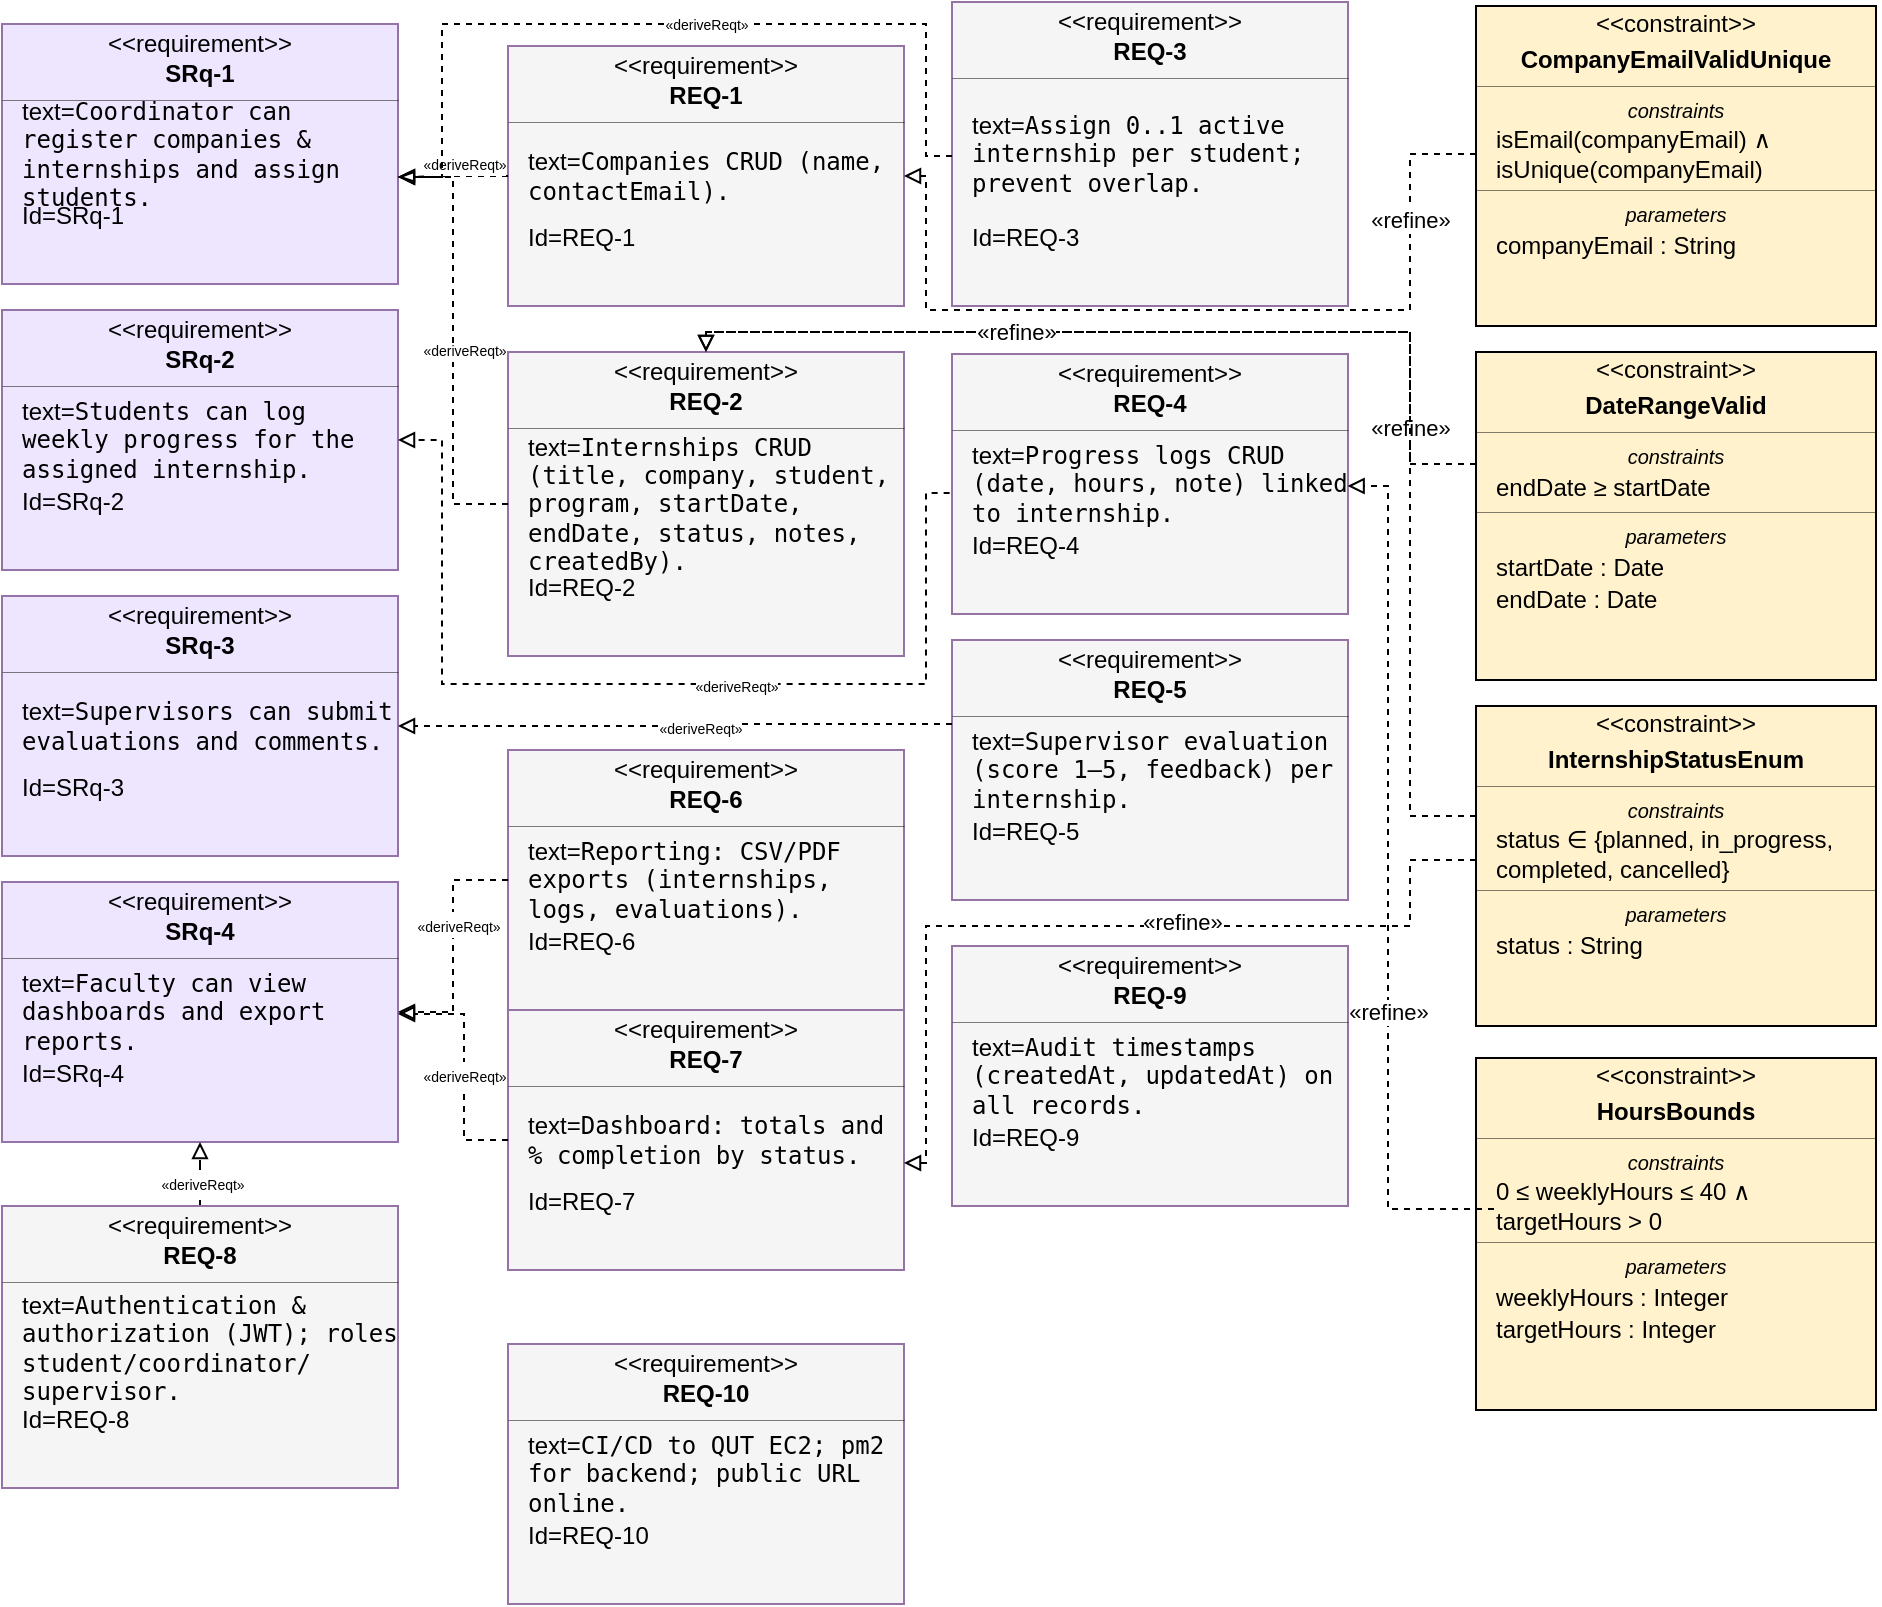 <mxfile version="28.1.0">
  <diagram name="Page-1" id="e2N5ShaCsa6P40W__aIy">
    <mxGraphModel dx="1188" dy="619" grid="1" gridSize="11" guides="1" tooltips="1" connect="1" arrows="1" fold="1" page="1" pageScale="1" pageWidth="1169" pageHeight="827" math="0" shadow="0">
      <root>
        <mxCell id="0" />
        <mxCell id="1" parent="0" />
        <mxCell id="hRCG1tloKr0agwtzq0OY-3" value="" style="fontStyle=1;align=center;verticalAlign=middle;childLayout=stackLayout;horizontal=1;horizontalStack=0;resizeParent=1;resizeParentMax=0;resizeLast=0;marginBottom=0;fillColor=#EEE6FF;strokeColor=#9673a6;" parent="1" vertex="1">
          <mxGeometry x="11" y="11" width="198" height="130" as="geometry" />
        </mxCell>
        <mxCell id="hRCG1tloKr0agwtzq0OY-4" value="&amp;lt;&amp;lt;requirement&amp;gt;&amp;gt;" style="html=1;align=center;spacing=0;verticalAlign=middle;strokeColor=none;fillColor=none;whiteSpace=wrap;spacingTop=3;" parent="hRCG1tloKr0agwtzq0OY-3" vertex="1">
          <mxGeometry width="198" height="16" as="geometry" />
        </mxCell>
        <mxCell id="hRCG1tloKr0agwtzq0OY-5" value="SRq-1" style="html=1;align=center;spacing=0;verticalAlign=middle;strokeColor=none;fillColor=none;whiteSpace=wrap;fontStyle=1" parent="hRCG1tloKr0agwtzq0OY-3" vertex="1">
          <mxGeometry y="16" width="198" height="18" as="geometry" />
        </mxCell>
        <mxCell id="hRCG1tloKr0agwtzq0OY-6" value="" style="line;strokeWidth=0.25;fillColor=none;align=left;verticalAlign=middle;spacingTop=-1;spacingLeft=3;spacingRight=3;rotatable=0;labelPosition=right;points=[];portConstraint=eastwest;" parent="hRCG1tloKr0agwtzq0OY-3" vertex="1">
          <mxGeometry y="34" width="198" height="8" as="geometry" />
        </mxCell>
        <mxCell id="hRCG1tloKr0agwtzq0OY-7" value="text=&lt;code style=&quot;background-color: transparent; color: light-dark(rgb(0, 0, 0), rgb(255, 255, 255));&quot; data-end=&quot;1254&quot; data-start=&quot;1183&quot;&gt;Coordinator can register companies &amp;amp; internships and assign students.&lt;/code&gt;" style="html=1;align=left;spacing=0;verticalAlign=middle;strokeColor=none;fillColor=none;whiteSpace=wrap;spacingLeft=10;" parent="hRCG1tloKr0agwtzq0OY-3" vertex="1">
          <mxGeometry y="42" width="198" height="46" as="geometry" />
        </mxCell>
        <mxCell id="hRCG1tloKr0agwtzq0OY-8" value="Id=SRq-1" style="html=1;align=left;spacing=0;verticalAlign=middle;strokeColor=none;fillColor=none;whiteSpace=wrap;spacingLeft=10;" parent="hRCG1tloKr0agwtzq0OY-3" vertex="1">
          <mxGeometry y="88" width="198" height="16" as="geometry" />
        </mxCell>
        <mxCell id="hRCG1tloKr0agwtzq0OY-9" value="" style="html=1;align=center;spacing=0;verticalAlign=middle;strokeColor=none;fillColor=none;whiteSpace=wrap;" parent="hRCG1tloKr0agwtzq0OY-3" vertex="1">
          <mxGeometry y="104" width="198" height="26" as="geometry" />
        </mxCell>
        <mxCell id="hRCG1tloKr0agwtzq0OY-20" value="" style="fontStyle=1;align=center;verticalAlign=middle;childLayout=stackLayout;horizontal=1;horizontalStack=0;resizeParent=1;resizeParentMax=0;resizeLast=0;marginBottom=0;fillColor=#EEE6FF;strokeColor=#9673a6;" parent="1" vertex="1">
          <mxGeometry x="11" y="154" width="198" height="130" as="geometry" />
        </mxCell>
        <mxCell id="hRCG1tloKr0agwtzq0OY-21" value="&amp;lt;&amp;lt;requirement&amp;gt;&amp;gt;" style="html=1;align=center;spacing=0;verticalAlign=middle;strokeColor=none;fillColor=none;whiteSpace=wrap;spacingTop=3;" parent="hRCG1tloKr0agwtzq0OY-20" vertex="1">
          <mxGeometry width="198" height="16" as="geometry" />
        </mxCell>
        <mxCell id="hRCG1tloKr0agwtzq0OY-22" value="SRq-2" style="html=1;align=center;spacing=0;verticalAlign=middle;strokeColor=none;fillColor=none;whiteSpace=wrap;fontStyle=1" parent="hRCG1tloKr0agwtzq0OY-20" vertex="1">
          <mxGeometry y="16" width="198" height="18" as="geometry" />
        </mxCell>
        <mxCell id="hRCG1tloKr0agwtzq0OY-23" value="" style="line;strokeWidth=0.25;fillColor=none;align=left;verticalAlign=middle;spacingTop=-1;spacingLeft=3;spacingRight=3;rotatable=0;labelPosition=right;points=[];portConstraint=eastwest;" parent="hRCG1tloKr0agwtzq0OY-20" vertex="1">
          <mxGeometry y="34" width="198" height="8" as="geometry" />
        </mxCell>
        <mxCell id="hRCG1tloKr0agwtzq0OY-24" value="text=&lt;code style=&quot;background-color: transparent; color: light-dark(rgb(0, 0, 0), rgb(255, 255, 255));&quot; data-end=&quot;1254&quot; data-start=&quot;1183&quot;&gt;Students can log weekly progress for the assigned internship.&lt;/code&gt;" style="html=1;align=left;spacing=0;verticalAlign=middle;strokeColor=none;fillColor=none;whiteSpace=wrap;spacingLeft=10;" parent="hRCG1tloKr0agwtzq0OY-20" vertex="1">
          <mxGeometry y="42" width="198" height="46" as="geometry" />
        </mxCell>
        <mxCell id="hRCG1tloKr0agwtzq0OY-25" value="Id=SRq-2" style="html=1;align=left;spacing=0;verticalAlign=middle;strokeColor=none;fillColor=none;whiteSpace=wrap;spacingLeft=10;" parent="hRCG1tloKr0agwtzq0OY-20" vertex="1">
          <mxGeometry y="88" width="198" height="16" as="geometry" />
        </mxCell>
        <mxCell id="hRCG1tloKr0agwtzq0OY-26" value="" style="html=1;align=center;spacing=0;verticalAlign=middle;strokeColor=none;fillColor=none;whiteSpace=wrap;" parent="hRCG1tloKr0agwtzq0OY-20" vertex="1">
          <mxGeometry y="104" width="198" height="26" as="geometry" />
        </mxCell>
        <mxCell id="hRCG1tloKr0agwtzq0OY-28" value="" style="fontStyle=1;align=center;verticalAlign=middle;childLayout=stackLayout;horizontal=1;horizontalStack=0;resizeParent=1;resizeParentMax=0;resizeLast=0;marginBottom=0;fillColor=#EEE6FF;strokeColor=#9673a6;" parent="1" vertex="1">
          <mxGeometry x="11" y="297" width="198" height="130" as="geometry" />
        </mxCell>
        <mxCell id="hRCG1tloKr0agwtzq0OY-29" value="&amp;lt;&amp;lt;requirement&amp;gt;&amp;gt;" style="html=1;align=center;spacing=0;verticalAlign=middle;strokeColor=none;fillColor=none;whiteSpace=wrap;spacingTop=3;" parent="hRCG1tloKr0agwtzq0OY-28" vertex="1">
          <mxGeometry width="198" height="16" as="geometry" />
        </mxCell>
        <mxCell id="hRCG1tloKr0agwtzq0OY-30" value="SRq-3" style="html=1;align=center;spacing=0;verticalAlign=middle;strokeColor=none;fillColor=none;whiteSpace=wrap;fontStyle=1" parent="hRCG1tloKr0agwtzq0OY-28" vertex="1">
          <mxGeometry y="16" width="198" height="18" as="geometry" />
        </mxCell>
        <mxCell id="hRCG1tloKr0agwtzq0OY-31" value="" style="line;strokeWidth=0.25;fillColor=none;align=left;verticalAlign=middle;spacingTop=-1;spacingLeft=3;spacingRight=3;rotatable=0;labelPosition=right;points=[];portConstraint=eastwest;" parent="hRCG1tloKr0agwtzq0OY-28" vertex="1">
          <mxGeometry y="34" width="198" height="8" as="geometry" />
        </mxCell>
        <mxCell id="hRCG1tloKr0agwtzq0OY-32" value="text=&lt;code style=&quot;background-color: transparent; color: light-dark(rgb(0, 0, 0), rgb(255, 255, 255));&quot; data-end=&quot;1254&quot; data-start=&quot;1183&quot;&gt;Supervisors can submit evaluations and comments.&lt;/code&gt;" style="html=1;align=left;spacing=0;verticalAlign=middle;strokeColor=none;fillColor=none;whiteSpace=wrap;spacingLeft=10;" parent="hRCG1tloKr0agwtzq0OY-28" vertex="1">
          <mxGeometry y="42" width="198" height="46" as="geometry" />
        </mxCell>
        <mxCell id="hRCG1tloKr0agwtzq0OY-33" value="Id=SRq-3" style="html=1;align=left;spacing=0;verticalAlign=middle;strokeColor=none;fillColor=none;whiteSpace=wrap;spacingLeft=10;" parent="hRCG1tloKr0agwtzq0OY-28" vertex="1">
          <mxGeometry y="88" width="198" height="16" as="geometry" />
        </mxCell>
        <mxCell id="hRCG1tloKr0agwtzq0OY-34" value="" style="html=1;align=center;spacing=0;verticalAlign=middle;strokeColor=none;fillColor=none;whiteSpace=wrap;" parent="hRCG1tloKr0agwtzq0OY-28" vertex="1">
          <mxGeometry y="104" width="198" height="26" as="geometry" />
        </mxCell>
        <mxCell id="hRCG1tloKr0agwtzq0OY-35" value="" style="fontStyle=1;align=center;verticalAlign=middle;childLayout=stackLayout;horizontal=1;horizontalStack=0;resizeParent=1;resizeParentMax=0;resizeLast=0;marginBottom=0;fillColor=#EEE6FF;strokeColor=#9673a6;" parent="1" vertex="1">
          <mxGeometry x="11" y="440" width="198" height="130" as="geometry" />
        </mxCell>
        <mxCell id="hRCG1tloKr0agwtzq0OY-36" value="&amp;lt;&amp;lt;requirement&amp;gt;&amp;gt;" style="html=1;align=center;spacing=0;verticalAlign=middle;strokeColor=none;fillColor=none;whiteSpace=wrap;spacingTop=3;" parent="hRCG1tloKr0agwtzq0OY-35" vertex="1">
          <mxGeometry width="198" height="16" as="geometry" />
        </mxCell>
        <mxCell id="hRCG1tloKr0agwtzq0OY-37" value="SRq-4" style="html=1;align=center;spacing=0;verticalAlign=middle;strokeColor=none;fillColor=none;whiteSpace=wrap;fontStyle=1" parent="hRCG1tloKr0agwtzq0OY-35" vertex="1">
          <mxGeometry y="16" width="198" height="18" as="geometry" />
        </mxCell>
        <mxCell id="hRCG1tloKr0agwtzq0OY-38" value="" style="line;strokeWidth=0.25;fillColor=none;align=left;verticalAlign=middle;spacingTop=-1;spacingLeft=3;spacingRight=3;rotatable=0;labelPosition=right;points=[];portConstraint=eastwest;" parent="hRCG1tloKr0agwtzq0OY-35" vertex="1">
          <mxGeometry y="34" width="198" height="8" as="geometry" />
        </mxCell>
        <mxCell id="hRCG1tloKr0agwtzq0OY-39" value="text=&lt;code style=&quot;background-color: transparent; color: light-dark(rgb(0, 0, 0), rgb(255, 255, 255));&quot; data-end=&quot;1254&quot; data-start=&quot;1183&quot;&gt;Faculty can view dashboards and export reports.&lt;/code&gt;" style="html=1;align=left;spacing=0;verticalAlign=middle;strokeColor=none;fillColor=none;whiteSpace=wrap;spacingLeft=10;" parent="hRCG1tloKr0agwtzq0OY-35" vertex="1">
          <mxGeometry y="42" width="198" height="46" as="geometry" />
        </mxCell>
        <mxCell id="hRCG1tloKr0agwtzq0OY-40" value="Id=SRq-4" style="html=1;align=left;spacing=0;verticalAlign=middle;strokeColor=none;fillColor=none;whiteSpace=wrap;spacingLeft=10;" parent="hRCG1tloKr0agwtzq0OY-35" vertex="1">
          <mxGeometry y="88" width="198" height="16" as="geometry" />
        </mxCell>
        <mxCell id="hRCG1tloKr0agwtzq0OY-41" value="" style="html=1;align=center;spacing=0;verticalAlign=middle;strokeColor=none;fillColor=none;whiteSpace=wrap;" parent="hRCG1tloKr0agwtzq0OY-35" vertex="1">
          <mxGeometry y="104" width="198" height="26" as="geometry" />
        </mxCell>
        <mxCell id="hRCG1tloKr0agwtzq0OY-56" value="" style="fontStyle=1;align=center;verticalAlign=middle;childLayout=stackLayout;horizontal=1;horizontalStack=0;resizeParent=1;resizeParentMax=0;resizeLast=0;marginBottom=0;fillColor=#F5F5F5;strokeColor=#9673a6;" parent="1" vertex="1">
          <mxGeometry x="264" y="22" width="198" height="130" as="geometry" />
        </mxCell>
        <mxCell id="hRCG1tloKr0agwtzq0OY-57" value="&amp;lt;&amp;lt;requirement&amp;gt;&amp;gt;" style="html=1;align=center;spacing=0;verticalAlign=middle;strokeColor=none;fillColor=none;whiteSpace=wrap;spacingTop=3;" parent="hRCG1tloKr0agwtzq0OY-56" vertex="1">
          <mxGeometry width="198" height="16" as="geometry" />
        </mxCell>
        <mxCell id="hRCG1tloKr0agwtzq0OY-58" value="REQ-1" style="html=1;align=center;spacing=0;verticalAlign=middle;strokeColor=none;fillColor=none;whiteSpace=wrap;fontStyle=1" parent="hRCG1tloKr0agwtzq0OY-56" vertex="1">
          <mxGeometry y="16" width="198" height="18" as="geometry" />
        </mxCell>
        <mxCell id="hRCG1tloKr0agwtzq0OY-59" value="" style="line;strokeWidth=0.25;fillColor=none;align=left;verticalAlign=middle;spacingTop=-1;spacingLeft=3;spacingRight=3;rotatable=0;labelPosition=right;points=[];portConstraint=eastwest;" parent="hRCG1tloKr0agwtzq0OY-56" vertex="1">
          <mxGeometry y="34" width="198" height="8" as="geometry" />
        </mxCell>
        <mxCell id="hRCG1tloKr0agwtzq0OY-60" value="text=&lt;code style=&quot;background-color: transparent; color: light-dark(rgb(0, 0, 0), rgb(255, 255, 255));&quot; data-end=&quot;1254&quot; data-start=&quot;1183&quot;&gt;Companies CRUD (name, contactEmail).&lt;/code&gt;" style="html=1;align=left;spacing=0;verticalAlign=middle;strokeColor=none;fillColor=none;whiteSpace=wrap;spacingLeft=10;" parent="hRCG1tloKr0agwtzq0OY-56" vertex="1">
          <mxGeometry y="42" width="198" height="46" as="geometry" />
        </mxCell>
        <mxCell id="hRCG1tloKr0agwtzq0OY-61" value="Id=REQ-1" style="html=1;align=left;spacing=0;verticalAlign=middle;strokeColor=none;fillColor=none;whiteSpace=wrap;spacingLeft=10;" parent="hRCG1tloKr0agwtzq0OY-56" vertex="1">
          <mxGeometry y="88" width="198" height="16" as="geometry" />
        </mxCell>
        <mxCell id="hRCG1tloKr0agwtzq0OY-62" value="" style="html=1;align=center;spacing=0;verticalAlign=middle;strokeColor=none;fillColor=none;whiteSpace=wrap;" parent="hRCG1tloKr0agwtzq0OY-56" vertex="1">
          <mxGeometry y="104" width="198" height="26" as="geometry" />
        </mxCell>
        <mxCell id="hRCG1tloKr0agwtzq0OY-63" value="" style="fontStyle=1;align=center;verticalAlign=middle;childLayout=stackLayout;horizontal=1;horizontalStack=0;resizeParent=1;resizeParentMax=0;resizeLast=0;marginBottom=0;fillColor=#F5F5F5;strokeColor=#9673a6;" parent="1" vertex="1">
          <mxGeometry x="264" y="175" width="198" height="152" as="geometry" />
        </mxCell>
        <mxCell id="hRCG1tloKr0agwtzq0OY-64" value="&amp;lt;&amp;lt;requirement&amp;gt;&amp;gt;" style="html=1;align=center;spacing=0;verticalAlign=middle;strokeColor=none;fillColor=none;whiteSpace=wrap;spacingTop=3;" parent="hRCG1tloKr0agwtzq0OY-63" vertex="1">
          <mxGeometry width="198" height="16" as="geometry" />
        </mxCell>
        <mxCell id="hRCG1tloKr0agwtzq0OY-65" value="REQ-2" style="html=1;align=center;spacing=0;verticalAlign=middle;strokeColor=none;fillColor=none;whiteSpace=wrap;fontStyle=1" parent="hRCG1tloKr0agwtzq0OY-63" vertex="1">
          <mxGeometry y="16" width="198" height="18" as="geometry" />
        </mxCell>
        <mxCell id="hRCG1tloKr0agwtzq0OY-66" value="" style="line;strokeWidth=0.25;fillColor=none;align=left;verticalAlign=middle;spacingTop=-1;spacingLeft=3;spacingRight=3;rotatable=0;labelPosition=right;points=[];portConstraint=eastwest;" parent="hRCG1tloKr0agwtzq0OY-63" vertex="1">
          <mxGeometry y="34" width="198" height="8" as="geometry" />
        </mxCell>
        <mxCell id="hRCG1tloKr0agwtzq0OY-67" value="text=&lt;code style=&quot;background-color: transparent; color: light-dark(rgb(0, 0, 0), rgb(255, 255, 255));&quot; data-end=&quot;1254&quot; data-start=&quot;1183&quot;&gt;Internships CRUD (title, company, student, program, startDate, endDate, status, notes, createdBy).&lt;/code&gt;" style="html=1;align=left;spacing=0;verticalAlign=middle;strokeColor=none;fillColor=none;whiteSpace=wrap;spacingLeft=10;" parent="hRCG1tloKr0agwtzq0OY-63" vertex="1">
          <mxGeometry y="42" width="198" height="68" as="geometry" />
        </mxCell>
        <mxCell id="hRCG1tloKr0agwtzq0OY-68" value="Id=REQ-2" style="html=1;align=left;spacing=0;verticalAlign=middle;strokeColor=none;fillColor=none;whiteSpace=wrap;spacingLeft=10;" parent="hRCG1tloKr0agwtzq0OY-63" vertex="1">
          <mxGeometry y="110" width="198" height="16" as="geometry" />
        </mxCell>
        <mxCell id="hRCG1tloKr0agwtzq0OY-69" value="" style="html=1;align=center;spacing=0;verticalAlign=middle;strokeColor=none;fillColor=none;whiteSpace=wrap;" parent="hRCG1tloKr0agwtzq0OY-63" vertex="1">
          <mxGeometry y="126" width="198" height="26" as="geometry" />
        </mxCell>
        <mxCell id="hRCG1tloKr0agwtzq0OY-70" value="" style="fontStyle=1;align=center;verticalAlign=middle;childLayout=stackLayout;horizontal=1;horizontalStack=0;resizeParent=1;resizeParentMax=0;resizeLast=0;marginBottom=0;fillColor=#F5F5F5;strokeColor=#9673a6;" parent="1" vertex="1">
          <mxGeometry x="486" width="198" height="152" as="geometry" />
        </mxCell>
        <mxCell id="hRCG1tloKr0agwtzq0OY-71" value="&amp;lt;&amp;lt;requirement&amp;gt;&amp;gt;" style="html=1;align=center;spacing=0;verticalAlign=middle;strokeColor=none;fillColor=none;whiteSpace=wrap;spacingTop=3;" parent="hRCG1tloKr0agwtzq0OY-70" vertex="1">
          <mxGeometry width="198" height="16" as="geometry" />
        </mxCell>
        <mxCell id="hRCG1tloKr0agwtzq0OY-72" value="REQ-3" style="html=1;align=center;spacing=0;verticalAlign=middle;strokeColor=none;fillColor=none;whiteSpace=wrap;fontStyle=1" parent="hRCG1tloKr0agwtzq0OY-70" vertex="1">
          <mxGeometry y="16" width="198" height="18" as="geometry" />
        </mxCell>
        <mxCell id="hRCG1tloKr0agwtzq0OY-73" value="" style="line;strokeWidth=0.25;fillColor=none;align=left;verticalAlign=middle;spacingTop=-1;spacingLeft=3;spacingRight=3;rotatable=0;labelPosition=right;points=[];portConstraint=eastwest;" parent="hRCG1tloKr0agwtzq0OY-70" vertex="1">
          <mxGeometry y="34" width="198" height="8" as="geometry" />
        </mxCell>
        <mxCell id="hRCG1tloKr0agwtzq0OY-74" value="text=&lt;code style=&quot;background-color: transparent; color: light-dark(rgb(0, 0, 0), rgb(255, 255, 255));&quot; data-end=&quot;1254&quot; data-start=&quot;1183&quot;&gt;Assign 0..1 active internship per student; prevent overlap.&lt;/code&gt;" style="html=1;align=left;spacing=0;verticalAlign=middle;strokeColor=none;fillColor=none;whiteSpace=wrap;spacingLeft=10;" parent="hRCG1tloKr0agwtzq0OY-70" vertex="1">
          <mxGeometry y="42" width="198" height="68" as="geometry" />
        </mxCell>
        <mxCell id="hRCG1tloKr0agwtzq0OY-75" value="Id=REQ-3" style="html=1;align=left;spacing=0;verticalAlign=middle;strokeColor=none;fillColor=none;whiteSpace=wrap;spacingLeft=10;" parent="hRCG1tloKr0agwtzq0OY-70" vertex="1">
          <mxGeometry y="110" width="198" height="16" as="geometry" />
        </mxCell>
        <mxCell id="hRCG1tloKr0agwtzq0OY-76" value="" style="html=1;align=center;spacing=0;verticalAlign=middle;strokeColor=none;fillColor=none;whiteSpace=wrap;" parent="hRCG1tloKr0agwtzq0OY-70" vertex="1">
          <mxGeometry y="126" width="198" height="26" as="geometry" />
        </mxCell>
        <mxCell id="hRCG1tloKr0agwtzq0OY-77" value="" style="fontStyle=1;align=center;verticalAlign=middle;childLayout=stackLayout;horizontal=1;horizontalStack=0;resizeParent=1;resizeParentMax=0;resizeLast=0;marginBottom=0;fillColor=#F5F5F5;strokeColor=#9673a6;" parent="1" vertex="1">
          <mxGeometry x="486" y="176" width="198" height="130" as="geometry" />
        </mxCell>
        <mxCell id="hRCG1tloKr0agwtzq0OY-78" value="&amp;lt;&amp;lt;requirement&amp;gt;&amp;gt;" style="html=1;align=center;spacing=0;verticalAlign=middle;strokeColor=none;fillColor=none;whiteSpace=wrap;spacingTop=3;" parent="hRCG1tloKr0agwtzq0OY-77" vertex="1">
          <mxGeometry width="198" height="16" as="geometry" />
        </mxCell>
        <mxCell id="hRCG1tloKr0agwtzq0OY-79" value="REQ-4" style="html=1;align=center;spacing=0;verticalAlign=middle;strokeColor=none;fillColor=none;whiteSpace=wrap;fontStyle=1" parent="hRCG1tloKr0agwtzq0OY-77" vertex="1">
          <mxGeometry y="16" width="198" height="18" as="geometry" />
        </mxCell>
        <mxCell id="hRCG1tloKr0agwtzq0OY-80" value="" style="line;strokeWidth=0.25;fillColor=none;align=left;verticalAlign=middle;spacingTop=-1;spacingLeft=3;spacingRight=3;rotatable=0;labelPosition=right;points=[];portConstraint=eastwest;" parent="hRCG1tloKr0agwtzq0OY-77" vertex="1">
          <mxGeometry y="34" width="198" height="8" as="geometry" />
        </mxCell>
        <mxCell id="hRCG1tloKr0agwtzq0OY-81" value="text=&lt;code style=&quot;background-color: transparent; color: light-dark(rgb(0, 0, 0), rgb(255, 255, 255));&quot; data-end=&quot;1254&quot; data-start=&quot;1183&quot;&gt;Progress logs CRUD (date, hours, note) linked to internship.&lt;/code&gt;" style="html=1;align=left;spacing=0;verticalAlign=middle;strokeColor=none;fillColor=none;whiteSpace=wrap;spacingLeft=10;" parent="hRCG1tloKr0agwtzq0OY-77" vertex="1">
          <mxGeometry y="42" width="198" height="46" as="geometry" />
        </mxCell>
        <mxCell id="hRCG1tloKr0agwtzq0OY-82" value="Id=REQ-4" style="html=1;align=left;spacing=0;verticalAlign=middle;strokeColor=none;fillColor=none;whiteSpace=wrap;spacingLeft=10;" parent="hRCG1tloKr0agwtzq0OY-77" vertex="1">
          <mxGeometry y="88" width="198" height="16" as="geometry" />
        </mxCell>
        <mxCell id="hRCG1tloKr0agwtzq0OY-83" value="" style="html=1;align=center;spacing=0;verticalAlign=middle;strokeColor=none;fillColor=none;whiteSpace=wrap;" parent="hRCG1tloKr0agwtzq0OY-77" vertex="1">
          <mxGeometry y="104" width="198" height="26" as="geometry" />
        </mxCell>
        <mxCell id="hRCG1tloKr0agwtzq0OY-84" value="" style="fontStyle=1;align=center;verticalAlign=middle;childLayout=stackLayout;horizontal=1;horizontalStack=0;resizeParent=1;resizeParentMax=0;resizeLast=0;marginBottom=0;fillColor=#F5F5F5;strokeColor=#9673a6;" parent="1" vertex="1">
          <mxGeometry x="486" y="472" width="198" height="130" as="geometry" />
        </mxCell>
        <mxCell id="hRCG1tloKr0agwtzq0OY-85" value="&amp;lt;&amp;lt;requirement&amp;gt;&amp;gt;" style="html=1;align=center;spacing=0;verticalAlign=middle;strokeColor=none;fillColor=none;whiteSpace=wrap;spacingTop=3;" parent="hRCG1tloKr0agwtzq0OY-84" vertex="1">
          <mxGeometry width="198" height="16" as="geometry" />
        </mxCell>
        <mxCell id="hRCG1tloKr0agwtzq0OY-86" value="REQ-9" style="html=1;align=center;spacing=0;verticalAlign=middle;strokeColor=none;fillColor=none;whiteSpace=wrap;fontStyle=1" parent="hRCG1tloKr0agwtzq0OY-84" vertex="1">
          <mxGeometry y="16" width="198" height="18" as="geometry" />
        </mxCell>
        <mxCell id="hRCG1tloKr0agwtzq0OY-87" value="" style="line;strokeWidth=0.25;fillColor=none;align=left;verticalAlign=middle;spacingTop=-1;spacingLeft=3;spacingRight=3;rotatable=0;labelPosition=right;points=[];portConstraint=eastwest;" parent="hRCG1tloKr0agwtzq0OY-84" vertex="1">
          <mxGeometry y="34" width="198" height="8" as="geometry" />
        </mxCell>
        <mxCell id="hRCG1tloKr0agwtzq0OY-88" value="text=&lt;code style=&quot;background-color: transparent; color: light-dark(rgb(0, 0, 0), rgb(255, 255, 255));&quot; data-end=&quot;1254&quot; data-start=&quot;1183&quot;&gt;Audit timestamps (createdAt, updatedAt) on all records.&lt;/code&gt;" style="html=1;align=left;spacing=0;verticalAlign=middle;strokeColor=none;fillColor=none;whiteSpace=wrap;spacingLeft=10;" parent="hRCG1tloKr0agwtzq0OY-84" vertex="1">
          <mxGeometry y="42" width="198" height="46" as="geometry" />
        </mxCell>
        <mxCell id="hRCG1tloKr0agwtzq0OY-89" value="Id=REQ-9" style="html=1;align=left;spacing=0;verticalAlign=middle;strokeColor=none;fillColor=none;whiteSpace=wrap;spacingLeft=10;" parent="hRCG1tloKr0agwtzq0OY-84" vertex="1">
          <mxGeometry y="88" width="198" height="16" as="geometry" />
        </mxCell>
        <mxCell id="hRCG1tloKr0agwtzq0OY-90" value="" style="html=1;align=center;spacing=0;verticalAlign=middle;strokeColor=none;fillColor=none;whiteSpace=wrap;" parent="hRCG1tloKr0agwtzq0OY-84" vertex="1">
          <mxGeometry y="104" width="198" height="26" as="geometry" />
        </mxCell>
        <mxCell id="RMzfehWO3swcxv7WbfuN-65" style="edgeStyle=orthogonalEdgeStyle;rounded=0;orthogonalLoop=1;jettySize=auto;html=1;entryX=0.5;entryY=1;entryDx=0;entryDy=0;dashed=1;endArrow=block;endFill=0;" edge="1" parent="1" source="hRCG1tloKr0agwtzq0OY-91" target="hRCG1tloKr0agwtzq0OY-41">
          <mxGeometry relative="1" as="geometry" />
        </mxCell>
        <mxCell id="RMzfehWO3swcxv7WbfuN-66" value="&lt;span style=&quot;font-size: 7px;&quot;&gt;«deriveReqt»&lt;/span&gt;" style="edgeLabel;html=1;align=center;verticalAlign=middle;resizable=0;points=[];" vertex="1" connectable="0" parent="RMzfehWO3swcxv7WbfuN-65">
          <mxGeometry x="0.139" y="1" relative="1" as="geometry">
            <mxPoint as="offset" />
          </mxGeometry>
        </mxCell>
        <mxCell id="hRCG1tloKr0agwtzq0OY-91" value="" style="fontStyle=1;align=center;verticalAlign=middle;childLayout=stackLayout;horizontal=1;horizontalStack=0;resizeParent=1;resizeParentMax=0;resizeLast=0;marginBottom=0;fillColor=#F5F5F5;strokeColor=#9673a6;" parent="1" vertex="1">
          <mxGeometry x="11" y="602" width="198" height="141" as="geometry" />
        </mxCell>
        <mxCell id="hRCG1tloKr0agwtzq0OY-92" value="&amp;lt;&amp;lt;requirement&amp;gt;&amp;gt;" style="html=1;align=center;spacing=0;verticalAlign=middle;strokeColor=none;fillColor=none;whiteSpace=wrap;spacingTop=3;" parent="hRCG1tloKr0agwtzq0OY-91" vertex="1">
          <mxGeometry width="198" height="16" as="geometry" />
        </mxCell>
        <mxCell id="hRCG1tloKr0agwtzq0OY-93" value="REQ-8" style="html=1;align=center;spacing=0;verticalAlign=middle;strokeColor=none;fillColor=none;whiteSpace=wrap;fontStyle=1" parent="hRCG1tloKr0agwtzq0OY-91" vertex="1">
          <mxGeometry y="16" width="198" height="18" as="geometry" />
        </mxCell>
        <mxCell id="hRCG1tloKr0agwtzq0OY-94" value="" style="line;strokeWidth=0.25;fillColor=none;align=left;verticalAlign=middle;spacingTop=-1;spacingLeft=3;spacingRight=3;rotatable=0;labelPosition=right;points=[];portConstraint=eastwest;" parent="hRCG1tloKr0agwtzq0OY-91" vertex="1">
          <mxGeometry y="34" width="198" height="8" as="geometry" />
        </mxCell>
        <mxCell id="hRCG1tloKr0agwtzq0OY-95" value="text=&lt;code style=&quot;background-color: transparent; color: light-dark(rgb(0, 0, 0), rgb(255, 255, 255));&quot; data-end=&quot;1254&quot; data-start=&quot;1183&quot;&gt;Authentication &amp;amp; authorization (JWT); roles student/coordinator/&lt;/code&gt;&lt;div&gt;&lt;code style=&quot;background-color: transparent; color: light-dark(rgb(0, 0, 0), rgb(255, 255, 255));&quot; data-end=&quot;1254&quot; data-start=&quot;1183&quot;&gt;supervisor.&lt;/code&gt;&lt;/div&gt;" style="html=1;align=left;spacing=0;verticalAlign=middle;strokeColor=none;fillColor=none;whiteSpace=wrap;spacingLeft=10;" parent="hRCG1tloKr0agwtzq0OY-91" vertex="1">
          <mxGeometry y="42" width="198" height="57" as="geometry" />
        </mxCell>
        <mxCell id="hRCG1tloKr0agwtzq0OY-96" value="Id=REQ-8" style="html=1;align=left;spacing=0;verticalAlign=middle;strokeColor=none;fillColor=none;whiteSpace=wrap;spacingLeft=10;" parent="hRCG1tloKr0agwtzq0OY-91" vertex="1">
          <mxGeometry y="99" width="198" height="16" as="geometry" />
        </mxCell>
        <mxCell id="hRCG1tloKr0agwtzq0OY-97" value="" style="html=1;align=center;spacing=0;verticalAlign=middle;strokeColor=none;fillColor=none;whiteSpace=wrap;" parent="hRCG1tloKr0agwtzq0OY-91" vertex="1">
          <mxGeometry y="115" width="198" height="26" as="geometry" />
        </mxCell>
        <mxCell id="hRCG1tloKr0agwtzq0OY-98" value="" style="fontStyle=1;align=center;verticalAlign=middle;childLayout=stackLayout;horizontal=1;horizontalStack=0;resizeParent=1;resizeParentMax=0;resizeLast=0;marginBottom=0;fillColor=#F5F5F5;strokeColor=#9673a6;" parent="1" vertex="1">
          <mxGeometry x="264" y="504" width="198" height="130" as="geometry" />
        </mxCell>
        <mxCell id="hRCG1tloKr0agwtzq0OY-99" value="&amp;lt;&amp;lt;requirement&amp;gt;&amp;gt;" style="html=1;align=center;spacing=0;verticalAlign=middle;strokeColor=none;fillColor=none;whiteSpace=wrap;spacingTop=3;" parent="hRCG1tloKr0agwtzq0OY-98" vertex="1">
          <mxGeometry width="198" height="16" as="geometry" />
        </mxCell>
        <mxCell id="hRCG1tloKr0agwtzq0OY-100" value="REQ-7" style="html=1;align=center;spacing=0;verticalAlign=middle;strokeColor=none;fillColor=none;whiteSpace=wrap;fontStyle=1" parent="hRCG1tloKr0agwtzq0OY-98" vertex="1">
          <mxGeometry y="16" width="198" height="18" as="geometry" />
        </mxCell>
        <mxCell id="hRCG1tloKr0agwtzq0OY-101" value="" style="line;strokeWidth=0.25;fillColor=none;align=left;verticalAlign=middle;spacingTop=-1;spacingLeft=3;spacingRight=3;rotatable=0;labelPosition=right;points=[];portConstraint=eastwest;" parent="hRCG1tloKr0agwtzq0OY-98" vertex="1">
          <mxGeometry y="34" width="198" height="8" as="geometry" />
        </mxCell>
        <mxCell id="RMzfehWO3swcxv7WbfuN-69" style="edgeStyle=orthogonalEdgeStyle;rounded=0;orthogonalLoop=1;jettySize=auto;html=1;dashed=1;endArrow=block;endFill=0;" edge="1" parent="hRCG1tloKr0agwtzq0OY-98" source="hRCG1tloKr0agwtzq0OY-102">
          <mxGeometry relative="1" as="geometry">
            <mxPoint x="-55" y="2" as="targetPoint" />
            <Array as="points">
              <mxPoint x="-22" y="65" />
              <mxPoint x="-22" y="2" />
            </Array>
          </mxGeometry>
        </mxCell>
        <mxCell id="RMzfehWO3swcxv7WbfuN-72" value="&lt;span style=&quot;font-size: 7px;&quot;&gt;«deriveReqt»&lt;/span&gt;" style="edgeLabel;html=1;align=center;verticalAlign=middle;resizable=0;points=[];" vertex="1" connectable="0" parent="RMzfehWO3swcxv7WbfuN-69">
          <mxGeometry x="-0.065" y="-1" relative="1" as="geometry">
            <mxPoint x="-1" as="offset" />
          </mxGeometry>
        </mxCell>
        <mxCell id="hRCG1tloKr0agwtzq0OY-102" value="text=&lt;code style=&quot;background-color: transparent; color: light-dark(rgb(0, 0, 0), rgb(255, 255, 255));&quot; data-end=&quot;1254&quot; data-start=&quot;1183&quot;&gt;Dashboard: totals and % completion by status.&lt;/code&gt;" style="html=1;align=left;spacing=0;verticalAlign=middle;strokeColor=none;fillColor=none;whiteSpace=wrap;spacingLeft=10;" parent="hRCG1tloKr0agwtzq0OY-98" vertex="1">
          <mxGeometry y="42" width="198" height="46" as="geometry" />
        </mxCell>
        <mxCell id="hRCG1tloKr0agwtzq0OY-103" value="Id=REQ-7" style="html=1;align=left;spacing=0;verticalAlign=middle;strokeColor=none;fillColor=none;whiteSpace=wrap;spacingLeft=10;" parent="hRCG1tloKr0agwtzq0OY-98" vertex="1">
          <mxGeometry y="88" width="198" height="16" as="geometry" />
        </mxCell>
        <mxCell id="hRCG1tloKr0agwtzq0OY-104" value="" style="html=1;align=center;spacing=0;verticalAlign=middle;strokeColor=none;fillColor=none;whiteSpace=wrap;" parent="hRCG1tloKr0agwtzq0OY-98" vertex="1">
          <mxGeometry y="104" width="198" height="26" as="geometry" />
        </mxCell>
        <mxCell id="hRCG1tloKr0agwtzq0OY-105" value="" style="fontStyle=1;align=center;verticalAlign=middle;childLayout=stackLayout;horizontal=1;horizontalStack=0;resizeParent=1;resizeParentMax=0;resizeLast=0;marginBottom=0;fillColor=#F5F5F5;strokeColor=#9673a6;" parent="1" vertex="1">
          <mxGeometry x="264" y="374" width="198" height="130" as="geometry" />
        </mxCell>
        <mxCell id="hRCG1tloKr0agwtzq0OY-106" value="&amp;lt;&amp;lt;requirement&amp;gt;&amp;gt;" style="html=1;align=center;spacing=0;verticalAlign=middle;strokeColor=none;fillColor=none;whiteSpace=wrap;spacingTop=3;" parent="hRCG1tloKr0agwtzq0OY-105" vertex="1">
          <mxGeometry width="198" height="16" as="geometry" />
        </mxCell>
        <mxCell id="hRCG1tloKr0agwtzq0OY-107" value="REQ-6" style="html=1;align=center;spacing=0;verticalAlign=middle;strokeColor=none;fillColor=none;whiteSpace=wrap;fontStyle=1" parent="hRCG1tloKr0agwtzq0OY-105" vertex="1">
          <mxGeometry y="16" width="198" height="18" as="geometry" />
        </mxCell>
        <mxCell id="hRCG1tloKr0agwtzq0OY-108" value="" style="line;strokeWidth=0.25;fillColor=none;align=left;verticalAlign=middle;spacingTop=-1;spacingLeft=3;spacingRight=3;rotatable=0;labelPosition=right;points=[];portConstraint=eastwest;" parent="hRCG1tloKr0agwtzq0OY-105" vertex="1">
          <mxGeometry y="34" width="198" height="8" as="geometry" />
        </mxCell>
        <mxCell id="hRCG1tloKr0agwtzq0OY-109" value="text=&lt;code style=&quot;background-color: transparent; color: light-dark(rgb(0, 0, 0), rgb(255, 255, 255));&quot; data-end=&quot;1254&quot; data-start=&quot;1183&quot;&gt;Reporting: CSV/PDF exports (internships, logs, evaluations).&lt;/code&gt;" style="html=1;align=left;spacing=0;verticalAlign=middle;strokeColor=none;fillColor=none;whiteSpace=wrap;spacingLeft=10;" parent="hRCG1tloKr0agwtzq0OY-105" vertex="1">
          <mxGeometry y="42" width="198" height="46" as="geometry" />
        </mxCell>
        <mxCell id="hRCG1tloKr0agwtzq0OY-110" value="Id=REQ-6" style="html=1;align=left;spacing=0;verticalAlign=middle;strokeColor=none;fillColor=none;whiteSpace=wrap;spacingLeft=10;" parent="hRCG1tloKr0agwtzq0OY-105" vertex="1">
          <mxGeometry y="88" width="198" height="16" as="geometry" />
        </mxCell>
        <mxCell id="hRCG1tloKr0agwtzq0OY-111" value="" style="html=1;align=center;spacing=0;verticalAlign=middle;strokeColor=none;fillColor=none;whiteSpace=wrap;" parent="hRCG1tloKr0agwtzq0OY-105" vertex="1">
          <mxGeometry y="104" width="198" height="26" as="geometry" />
        </mxCell>
        <mxCell id="hRCG1tloKr0agwtzq0OY-120" value="" style="fontStyle=1;align=center;verticalAlign=middle;childLayout=stackLayout;horizontal=1;horizontalStack=0;resizeParent=1;resizeParentMax=0;resizeLast=0;marginBottom=0;fillColor=#F5F5F5;strokeColor=#9673a6;" parent="1" vertex="1">
          <mxGeometry x="264" y="671" width="198" height="130" as="geometry" />
        </mxCell>
        <mxCell id="hRCG1tloKr0agwtzq0OY-121" value="&amp;lt;&amp;lt;requirement&amp;gt;&amp;gt;" style="html=1;align=center;spacing=0;verticalAlign=middle;strokeColor=none;fillColor=none;whiteSpace=wrap;spacingTop=3;" parent="hRCG1tloKr0agwtzq0OY-120" vertex="1">
          <mxGeometry width="198" height="16" as="geometry" />
        </mxCell>
        <mxCell id="hRCG1tloKr0agwtzq0OY-122" value="REQ-10" style="html=1;align=center;spacing=0;verticalAlign=middle;strokeColor=none;fillColor=none;whiteSpace=wrap;fontStyle=1" parent="hRCG1tloKr0agwtzq0OY-120" vertex="1">
          <mxGeometry y="16" width="198" height="18" as="geometry" />
        </mxCell>
        <mxCell id="hRCG1tloKr0agwtzq0OY-123" value="" style="line;strokeWidth=0.25;fillColor=none;align=left;verticalAlign=middle;spacingTop=-1;spacingLeft=3;spacingRight=3;rotatable=0;labelPosition=right;points=[];portConstraint=eastwest;" parent="hRCG1tloKr0agwtzq0OY-120" vertex="1">
          <mxGeometry y="34" width="198" height="8" as="geometry" />
        </mxCell>
        <mxCell id="hRCG1tloKr0agwtzq0OY-124" value="text=&lt;code style=&quot;background-color: transparent; color: light-dark(rgb(0, 0, 0), rgb(255, 255, 255));&quot; data-end=&quot;1254&quot; data-start=&quot;1183&quot;&gt;CI/CD to QUT EC2; pm2 for backend; public URL online.&lt;/code&gt;" style="html=1;align=left;spacing=0;verticalAlign=middle;strokeColor=none;fillColor=none;whiteSpace=wrap;spacingLeft=10;" parent="hRCG1tloKr0agwtzq0OY-120" vertex="1">
          <mxGeometry y="42" width="198" height="46" as="geometry" />
        </mxCell>
        <mxCell id="hRCG1tloKr0agwtzq0OY-125" value="Id=REQ-10" style="html=1;align=left;spacing=0;verticalAlign=middle;strokeColor=none;fillColor=none;whiteSpace=wrap;spacingLeft=10;" parent="hRCG1tloKr0agwtzq0OY-120" vertex="1">
          <mxGeometry y="88" width="198" height="16" as="geometry" />
        </mxCell>
        <mxCell id="hRCG1tloKr0agwtzq0OY-126" value="" style="html=1;align=center;spacing=0;verticalAlign=middle;strokeColor=none;fillColor=none;whiteSpace=wrap;" parent="hRCG1tloKr0agwtzq0OY-120" vertex="1">
          <mxGeometry y="104" width="198" height="26" as="geometry" />
        </mxCell>
        <mxCell id="RMzfehWO3swcxv7WbfuN-1" value="" style="fontStyle=1;align=center;verticalAlign=middle;childLayout=stackLayout;horizontal=1;horizontalStack=0;resizeParent=1;resizeParentMax=0;resizeLast=0;marginBottom=0;fillColor=#FFF2CC;" vertex="1" parent="1">
          <mxGeometry x="748" y="175" width="200" height="164" as="geometry" />
        </mxCell>
        <mxCell id="RMzfehWO3swcxv7WbfuN-2" value="&amp;lt;&amp;lt;constraint&amp;gt;&amp;gt;" style="html=1;align=center;spacing=0;verticalAlign=middle;strokeColor=none;fillColor=none;whiteSpace=wrap;" vertex="1" parent="RMzfehWO3swcxv7WbfuN-1">
          <mxGeometry width="200" height="18" as="geometry" />
        </mxCell>
        <mxCell id="RMzfehWO3swcxv7WbfuN-3" value="DateRangeValid" style="html=1;align=center;spacing=0;verticalAlign=middle;strokeColor=none;fillColor=none;whiteSpace=wrap;fontStyle=1;" vertex="1" parent="RMzfehWO3swcxv7WbfuN-1">
          <mxGeometry y="18" width="200" height="18" as="geometry" />
        </mxCell>
        <mxCell id="RMzfehWO3swcxv7WbfuN-4" value="" style="line;strokeWidth=0.25;fillColor=none;align=left;verticalAlign=middle;spacingTop=-1;spacingLeft=3;spacingRight=3;rotatable=0;labelPosition=right;points=[];portConstraint=eastwest;" vertex="1" parent="RMzfehWO3swcxv7WbfuN-1">
          <mxGeometry y="36" width="200" height="8" as="geometry" />
        </mxCell>
        <mxCell id="RMzfehWO3swcxv7WbfuN-5" value="constraints" style="html=1;align=center;spacing=0;verticalAlign=middle;strokeColor=none;fillColor=none;whiteSpace=wrap;fontStyle=2;fontSize=10;" vertex="1" parent="RMzfehWO3swcxv7WbfuN-1">
          <mxGeometry y="44" width="200" height="16" as="geometry" />
        </mxCell>
        <mxCell id="RMzfehWO3swcxv7WbfuN-6" value="endDate ≥ startDate" style="html=1;align=left;spacing=0;spacingLeft=10;verticalAlign=middle;strokeColor=none;fillColor=none;whiteSpace=wrap;" vertex="1" parent="RMzfehWO3swcxv7WbfuN-1">
          <mxGeometry y="60" width="200" height="16" as="geometry" />
        </mxCell>
        <mxCell id="RMzfehWO3swcxv7WbfuN-8" value="" style="line;strokeWidth=0.25;fillColor=none;align=left;verticalAlign=middle;spacingTop=-1;spacingLeft=3;spacingRight=3;rotatable=0;labelPosition=right;points=[];portConstraint=eastwest;" vertex="1" parent="RMzfehWO3swcxv7WbfuN-1">
          <mxGeometry y="76" width="200" height="8" as="geometry" />
        </mxCell>
        <mxCell id="RMzfehWO3swcxv7WbfuN-9" value="parameters" style="html=1;align=center;spacing=0;verticalAlign=middle;strokeColor=none;fillColor=none;whiteSpace=wrap;fontStyle=2;fontSize=10;" vertex="1" parent="RMzfehWO3swcxv7WbfuN-1">
          <mxGeometry y="84" width="200" height="16" as="geometry" />
        </mxCell>
        <mxCell id="RMzfehWO3swcxv7WbfuN-10" value="startDate : Date" style="html=1;align=left;spacing=0;spacingLeft=10;verticalAlign=middle;strokeColor=none;fillColor=none;whiteSpace=wrap;" vertex="1" parent="RMzfehWO3swcxv7WbfuN-1">
          <mxGeometry y="100" width="200" height="16" as="geometry" />
        </mxCell>
        <mxCell id="RMzfehWO3swcxv7WbfuN-11" value="endDate : Date" style="html=1;align=left;spacing=0;spacingLeft=10;verticalAlign=middle;strokeColor=none;fillColor=none;whiteSpace=wrap;" vertex="1" parent="RMzfehWO3swcxv7WbfuN-1">
          <mxGeometry y="116" width="200" height="16" as="geometry" />
        </mxCell>
        <mxCell id="RMzfehWO3swcxv7WbfuN-12" value="" style="html=1;align=left;spacing=0;spacingLeft=10;verticalAlign=middle;strokeColor=none;fillColor=none;whiteSpace=wrap;" vertex="1" parent="RMzfehWO3swcxv7WbfuN-1">
          <mxGeometry y="132" width="200" height="32" as="geometry" />
        </mxCell>
        <mxCell id="RMzfehWO3swcxv7WbfuN-13" value="" style="fontStyle=1;align=center;verticalAlign=middle;childLayout=stackLayout;horizontal=1;horizontalStack=0;resizeParent=1;resizeParentMax=0;resizeLast=0;marginBottom=0;fillColor=#FFF2CC;" vertex="1" parent="1">
          <mxGeometry x="748" y="352" width="200" height="160" as="geometry" />
        </mxCell>
        <mxCell id="RMzfehWO3swcxv7WbfuN-14" value="&amp;lt;&amp;lt;constraint&amp;gt;&amp;gt;" style="html=1;align=center;spacing=0;verticalAlign=middle;strokeColor=none;fillColor=none;whiteSpace=wrap;" vertex="1" parent="RMzfehWO3swcxv7WbfuN-13">
          <mxGeometry width="200" height="18" as="geometry" />
        </mxCell>
        <mxCell id="RMzfehWO3swcxv7WbfuN-15" value="InternshipStatusEnum" style="html=1;align=center;spacing=0;verticalAlign=middle;strokeColor=none;fillColor=none;whiteSpace=wrap;fontStyle=1;" vertex="1" parent="RMzfehWO3swcxv7WbfuN-13">
          <mxGeometry y="18" width="200" height="18" as="geometry" />
        </mxCell>
        <mxCell id="RMzfehWO3swcxv7WbfuN-16" value="" style="line;strokeWidth=0.25;fillColor=none;align=left;verticalAlign=middle;spacingTop=-1;spacingLeft=3;spacingRight=3;rotatable=0;labelPosition=right;points=[];portConstraint=eastwest;" vertex="1" parent="RMzfehWO3swcxv7WbfuN-13">
          <mxGeometry y="36" width="200" height="8" as="geometry" />
        </mxCell>
        <mxCell id="RMzfehWO3swcxv7WbfuN-17" value="constraints" style="html=1;align=center;spacing=0;verticalAlign=middle;strokeColor=none;fillColor=none;whiteSpace=wrap;fontStyle=2;fontSize=10;" vertex="1" parent="RMzfehWO3swcxv7WbfuN-13">
          <mxGeometry y="44" width="200" height="16" as="geometry" />
        </mxCell>
        <mxCell id="RMzfehWO3swcxv7WbfuN-18" value="status ∈ {planned, in_progress, completed, cancelled}" style="html=1;align=left;spacing=0;spacingLeft=10;verticalAlign=middle;strokeColor=none;fillColor=none;whiteSpace=wrap;" vertex="1" parent="RMzfehWO3swcxv7WbfuN-13">
          <mxGeometry y="60" width="200" height="28" as="geometry" />
        </mxCell>
        <mxCell id="RMzfehWO3swcxv7WbfuN-19" value="" style="line;strokeWidth=0.25;fillColor=none;align=left;verticalAlign=middle;spacingTop=-1;spacingLeft=3;spacingRight=3;rotatable=0;labelPosition=right;points=[];portConstraint=eastwest;" vertex="1" parent="RMzfehWO3swcxv7WbfuN-13">
          <mxGeometry y="88" width="200" height="8" as="geometry" />
        </mxCell>
        <mxCell id="RMzfehWO3swcxv7WbfuN-20" value="parameters" style="html=1;align=center;spacing=0;verticalAlign=middle;strokeColor=none;fillColor=none;whiteSpace=wrap;fontStyle=2;fontSize=10;" vertex="1" parent="RMzfehWO3swcxv7WbfuN-13">
          <mxGeometry y="96" width="200" height="16" as="geometry" />
        </mxCell>
        <mxCell id="RMzfehWO3swcxv7WbfuN-21" value="status : String" style="html=1;align=left;spacing=0;spacingLeft=10;verticalAlign=middle;strokeColor=none;fillColor=none;whiteSpace=wrap;" vertex="1" parent="RMzfehWO3swcxv7WbfuN-13">
          <mxGeometry y="112" width="200" height="16" as="geometry" />
        </mxCell>
        <mxCell id="RMzfehWO3swcxv7WbfuN-23" value="" style="html=1;align=left;spacing=0;spacingLeft=10;verticalAlign=middle;strokeColor=none;fillColor=none;whiteSpace=wrap;" vertex="1" parent="RMzfehWO3swcxv7WbfuN-13">
          <mxGeometry y="128" width="200" height="32" as="geometry" />
        </mxCell>
        <mxCell id="RMzfehWO3swcxv7WbfuN-24" value="" style="fontStyle=1;align=center;verticalAlign=middle;childLayout=stackLayout;horizontal=1;horizontalStack=0;resizeParent=1;resizeParentMax=0;resizeLast=0;marginBottom=0;fillColor=#FFF2CC;" vertex="1" parent="1">
          <mxGeometry x="748" y="528" width="200" height="176" as="geometry" />
        </mxCell>
        <mxCell id="RMzfehWO3swcxv7WbfuN-25" value="&amp;lt;&amp;lt;constraint&amp;gt;&amp;gt;" style="html=1;align=center;spacing=0;verticalAlign=middle;strokeColor=none;fillColor=none;whiteSpace=wrap;" vertex="1" parent="RMzfehWO3swcxv7WbfuN-24">
          <mxGeometry width="200" height="18" as="geometry" />
        </mxCell>
        <mxCell id="RMzfehWO3swcxv7WbfuN-26" value="HoursBounds" style="html=1;align=center;spacing=0;verticalAlign=middle;strokeColor=none;fillColor=none;whiteSpace=wrap;fontStyle=1;" vertex="1" parent="RMzfehWO3swcxv7WbfuN-24">
          <mxGeometry y="18" width="200" height="18" as="geometry" />
        </mxCell>
        <mxCell id="RMzfehWO3swcxv7WbfuN-27" value="" style="line;strokeWidth=0.25;fillColor=none;align=left;verticalAlign=middle;spacingTop=-1;spacingLeft=3;spacingRight=3;rotatable=0;labelPosition=right;points=[];portConstraint=eastwest;" vertex="1" parent="RMzfehWO3swcxv7WbfuN-24">
          <mxGeometry y="36" width="200" height="8" as="geometry" />
        </mxCell>
        <mxCell id="RMzfehWO3swcxv7WbfuN-28" value="constraints" style="html=1;align=center;spacing=0;verticalAlign=middle;strokeColor=none;fillColor=none;whiteSpace=wrap;fontStyle=2;fontSize=10;" vertex="1" parent="RMzfehWO3swcxv7WbfuN-24">
          <mxGeometry y="44" width="200" height="16" as="geometry" />
        </mxCell>
        <mxCell id="RMzfehWO3swcxv7WbfuN-29" value="0 ≤ weeklyHours ≤ 40 ∧ targetHours &amp;gt; 0" style="html=1;align=left;spacing=0;spacingLeft=10;verticalAlign=middle;strokeColor=none;fillColor=none;whiteSpace=wrap;" vertex="1" parent="RMzfehWO3swcxv7WbfuN-24">
          <mxGeometry y="60" width="200" height="28" as="geometry" />
        </mxCell>
        <mxCell id="RMzfehWO3swcxv7WbfuN-30" value="" style="line;strokeWidth=0.25;fillColor=none;align=left;verticalAlign=middle;spacingTop=-1;spacingLeft=3;spacingRight=3;rotatable=0;labelPosition=right;points=[];portConstraint=eastwest;" vertex="1" parent="RMzfehWO3swcxv7WbfuN-24">
          <mxGeometry y="88" width="200" height="8" as="geometry" />
        </mxCell>
        <mxCell id="RMzfehWO3swcxv7WbfuN-31" value="parameters" style="html=1;align=center;spacing=0;verticalAlign=middle;strokeColor=none;fillColor=none;whiteSpace=wrap;fontStyle=2;fontSize=10;" vertex="1" parent="RMzfehWO3swcxv7WbfuN-24">
          <mxGeometry y="96" width="200" height="16" as="geometry" />
        </mxCell>
        <mxCell id="RMzfehWO3swcxv7WbfuN-32" value="weeklyHours : Integer" style="html=1;align=left;spacing=0;spacingLeft=10;verticalAlign=middle;strokeColor=none;fillColor=none;whiteSpace=wrap;" vertex="1" parent="RMzfehWO3swcxv7WbfuN-24">
          <mxGeometry y="112" width="200" height="16" as="geometry" />
        </mxCell>
        <mxCell id="RMzfehWO3swcxv7WbfuN-35" value="targetHours : Integer" style="html=1;align=left;spacing=0;spacingLeft=10;verticalAlign=middle;strokeColor=none;fillColor=none;whiteSpace=wrap;" vertex="1" parent="RMzfehWO3swcxv7WbfuN-24">
          <mxGeometry y="128" width="200" height="16" as="geometry" />
        </mxCell>
        <mxCell id="RMzfehWO3swcxv7WbfuN-33" value="" style="html=1;align=left;spacing=0;spacingLeft=10;verticalAlign=middle;strokeColor=none;fillColor=none;whiteSpace=wrap;" vertex="1" parent="RMzfehWO3swcxv7WbfuN-24">
          <mxGeometry y="144" width="200" height="32" as="geometry" />
        </mxCell>
        <mxCell id="RMzfehWO3swcxv7WbfuN-36" value="" style="fontStyle=1;align=center;verticalAlign=middle;childLayout=stackLayout;horizontal=1;horizontalStack=0;resizeParent=1;resizeParentMax=0;resizeLast=0;marginBottom=0;fillColor=#FFF2CC;" vertex="1" parent="1">
          <mxGeometry x="748" y="2" width="200" height="160" as="geometry" />
        </mxCell>
        <mxCell id="RMzfehWO3swcxv7WbfuN-37" value="&amp;lt;&amp;lt;constraint&amp;gt;&amp;gt;" style="html=1;align=center;spacing=0;verticalAlign=middle;strokeColor=none;fillColor=none;whiteSpace=wrap;" vertex="1" parent="RMzfehWO3swcxv7WbfuN-36">
          <mxGeometry width="200" height="18" as="geometry" />
        </mxCell>
        <mxCell id="RMzfehWO3swcxv7WbfuN-38" value="CompanyEmailValidUnique" style="html=1;align=center;spacing=0;verticalAlign=middle;strokeColor=none;fillColor=none;whiteSpace=wrap;fontStyle=1;" vertex="1" parent="RMzfehWO3swcxv7WbfuN-36">
          <mxGeometry y="18" width="200" height="18" as="geometry" />
        </mxCell>
        <mxCell id="RMzfehWO3swcxv7WbfuN-39" value="" style="line;strokeWidth=0.25;fillColor=none;align=left;verticalAlign=middle;spacingTop=-1;spacingLeft=3;spacingRight=3;rotatable=0;labelPosition=right;points=[];portConstraint=eastwest;" vertex="1" parent="RMzfehWO3swcxv7WbfuN-36">
          <mxGeometry y="36" width="200" height="8" as="geometry" />
        </mxCell>
        <mxCell id="RMzfehWO3swcxv7WbfuN-40" value="constraints" style="html=1;align=center;spacing=0;verticalAlign=middle;strokeColor=none;fillColor=none;whiteSpace=wrap;fontStyle=2;fontSize=10;" vertex="1" parent="RMzfehWO3swcxv7WbfuN-36">
          <mxGeometry y="44" width="200" height="16" as="geometry" />
        </mxCell>
        <mxCell id="RMzfehWO3swcxv7WbfuN-41" value="isEmail(companyEmail) ∧ isUnique(companyEmail)" style="html=1;align=left;spacing=0;spacingLeft=10;verticalAlign=middle;strokeColor=none;fillColor=none;whiteSpace=wrap;" vertex="1" parent="RMzfehWO3swcxv7WbfuN-36">
          <mxGeometry y="60" width="200" height="28" as="geometry" />
        </mxCell>
        <mxCell id="RMzfehWO3swcxv7WbfuN-42" value="" style="line;strokeWidth=0.25;fillColor=none;align=left;verticalAlign=middle;spacingTop=-1;spacingLeft=3;spacingRight=3;rotatable=0;labelPosition=right;points=[];portConstraint=eastwest;" vertex="1" parent="RMzfehWO3swcxv7WbfuN-36">
          <mxGeometry y="88" width="200" height="8" as="geometry" />
        </mxCell>
        <mxCell id="RMzfehWO3swcxv7WbfuN-43" value="parameters" style="html=1;align=center;spacing=0;verticalAlign=middle;strokeColor=none;fillColor=none;whiteSpace=wrap;fontStyle=2;fontSize=10;" vertex="1" parent="RMzfehWO3swcxv7WbfuN-36">
          <mxGeometry y="96" width="200" height="16" as="geometry" />
        </mxCell>
        <mxCell id="RMzfehWO3swcxv7WbfuN-44" value="companyEmail : String" style="html=1;align=left;spacing=0;spacingLeft=10;verticalAlign=middle;strokeColor=none;fillColor=none;whiteSpace=wrap;" vertex="1" parent="RMzfehWO3swcxv7WbfuN-36">
          <mxGeometry y="112" width="200" height="16" as="geometry" />
        </mxCell>
        <mxCell id="RMzfehWO3swcxv7WbfuN-46" value="" style="html=1;align=left;spacing=0;spacingLeft=10;verticalAlign=middle;strokeColor=none;fillColor=none;whiteSpace=wrap;" vertex="1" parent="RMzfehWO3swcxv7WbfuN-36">
          <mxGeometry y="128" width="200" height="32" as="geometry" />
        </mxCell>
        <mxCell id="RMzfehWO3swcxv7WbfuN-49" style="edgeStyle=orthogonalEdgeStyle;rounded=0;orthogonalLoop=1;jettySize=auto;html=1;entryX=1;entryY=0.75;entryDx=0;entryDy=0;strokeColor=default;dashed=1;endArrow=blockThin;endFill=0;" edge="1" parent="1" source="hRCG1tloKr0agwtzq0OY-60" target="hRCG1tloKr0agwtzq0OY-7">
          <mxGeometry relative="1" as="geometry" />
        </mxCell>
        <mxCell id="RMzfehWO3swcxv7WbfuN-50" value="«deriveReqt»" style="edgeLabel;html=1;align=center;verticalAlign=middle;resizable=0;points=[];fontSize=7;" vertex="1" connectable="0" parent="RMzfehWO3swcxv7WbfuN-49">
          <mxGeometry x="0.225" relative="1" as="geometry">
            <mxPoint x="11" y="-6" as="offset" />
          </mxGeometry>
        </mxCell>
        <mxCell id="RMzfehWO3swcxv7WbfuN-51" style="edgeStyle=orthogonalEdgeStyle;rounded=0;orthogonalLoop=1;jettySize=auto;html=1;exitX=0;exitY=0.5;exitDx=0;exitDy=0;entryX=1;entryY=0.75;entryDx=0;entryDy=0;endArrow=block;endFill=0;dashed=1;" edge="1" parent="1" source="hRCG1tloKr0agwtzq0OY-67" target="hRCG1tloKr0agwtzq0OY-7">
          <mxGeometry relative="1" as="geometry" />
        </mxCell>
        <mxCell id="RMzfehWO3swcxv7WbfuN-52" value="«deriveReqt»" style="edgeLabel;html=1;align=center;verticalAlign=middle;resizable=0;points=[];fontSize=7;" vertex="1" connectable="0" parent="1">
          <mxGeometry x="242" y="175" as="geometry" />
        </mxCell>
        <mxCell id="RMzfehWO3swcxv7WbfuN-53" style="edgeStyle=orthogonalEdgeStyle;rounded=0;orthogonalLoop=1;jettySize=auto;html=1;entryX=1;entryY=0.75;entryDx=0;entryDy=0;dashed=1;endArrow=block;endFill=0;" edge="1" parent="1" source="hRCG1tloKr0agwtzq0OY-74" target="hRCG1tloKr0agwtzq0OY-7">
          <mxGeometry relative="1" as="geometry">
            <Array as="points">
              <mxPoint x="473" y="77" />
              <mxPoint x="473" y="11" />
              <mxPoint x="231" y="11" />
              <mxPoint x="231" y="88" />
            </Array>
          </mxGeometry>
        </mxCell>
        <mxCell id="RMzfehWO3swcxv7WbfuN-55" value="&lt;span style=&quot;color: rgba(0, 0, 0, 0); font-family: monospace; font-size: 0px; text-align: start; background-color: rgb(236, 236, 236);&quot;&gt;%3CmxGraphModel%3E%3Croot%3E%3CmxCell%20id%3D%220%22%2F%3E%3CmxCell%20id%3D%221%22%20parent%3D%220%22%2F%3E%3CmxCell%20id%3D%222%22%20value%3D%22%C2%ABderiveReqt%C2%BB%22%20style%3D%22edgeLabel%3Bhtml%3D1%3Balign%3Dcenter%3BverticalAlign%3Dmiddle%3Bresizable%3D0%3Bpoints%3D%5B%5D%3BfontSize%3D7%3B%22%20vertex%3D%221%22%20connectable%3D%220%22%20parent%3D%221%22%3E%3CmxGeometry%20x%3D%22241.714%22%20y%3D%2281.519%22%20as%3D%22geometry%22%2F%3E%3C%2FmxCell%3E%3C%2Froot%3E%3C%2FmxGraphModel%3E&lt;/span&gt;" style="edgeLabel;html=1;align=center;verticalAlign=middle;resizable=0;points=[];" vertex="1" connectable="0" parent="RMzfehWO3swcxv7WbfuN-53">
          <mxGeometry x="-0.186" y="1" relative="1" as="geometry">
            <mxPoint as="offset" />
          </mxGeometry>
        </mxCell>
        <mxCell id="RMzfehWO3swcxv7WbfuN-60" value="&lt;span style=&quot;font-size: 7px;&quot;&gt;«deriveReqt»&lt;/span&gt;" style="edgeLabel;html=1;align=center;verticalAlign=middle;resizable=0;points=[];" vertex="1" connectable="0" parent="RMzfehWO3swcxv7WbfuN-53">
          <mxGeometry x="-0.145" y="-1" relative="1" as="geometry">
            <mxPoint x="-10" as="offset" />
          </mxGeometry>
        </mxCell>
        <mxCell id="RMzfehWO3swcxv7WbfuN-61" style="edgeStyle=orthogonalEdgeStyle;rounded=0;orthogonalLoop=1;jettySize=auto;html=1;entryX=1;entryY=0.5;entryDx=0;entryDy=0;exitX=-0.006;exitY=0.598;exitDx=0;exitDy=0;exitPerimeter=0;dashed=1;endArrow=block;endFill=0;" edge="1" parent="1" source="hRCG1tloKr0agwtzq0OY-81" target="hRCG1tloKr0agwtzq0OY-24">
          <mxGeometry relative="1" as="geometry">
            <mxPoint x="585" y="308" as="sourcePoint" />
            <Array as="points">
              <mxPoint x="473" y="246" />
              <mxPoint x="473" y="341" />
              <mxPoint x="231" y="341" />
              <mxPoint x="231" y="219" />
            </Array>
          </mxGeometry>
        </mxCell>
        <mxCell id="RMzfehWO3swcxv7WbfuN-62" value="&lt;span style=&quot;font-size: 7px;&quot;&gt;«deriveReqt»&lt;/span&gt;" style="edgeLabel;html=1;align=center;verticalAlign=middle;resizable=0;points=[];" vertex="1" connectable="0" parent="RMzfehWO3swcxv7WbfuN-61">
          <mxGeometry x="-0.177" relative="1" as="geometry">
            <mxPoint as="offset" />
          </mxGeometry>
        </mxCell>
        <mxCell id="hRCG1tloKr0agwtzq0OY-113" value="" style="fontStyle=1;align=center;verticalAlign=middle;childLayout=stackLayout;horizontal=1;horizontalStack=0;resizeParent=1;resizeParentMax=0;resizeLast=0;marginBottom=0;fillColor=#F5F5F5;strokeColor=#9673a6;" parent="1" vertex="1">
          <mxGeometry x="486" y="319" width="198" height="130" as="geometry" />
        </mxCell>
        <mxCell id="hRCG1tloKr0agwtzq0OY-114" value="&amp;lt;&amp;lt;requirement&amp;gt;&amp;gt;" style="html=1;align=center;spacing=0;verticalAlign=middle;strokeColor=none;fillColor=none;whiteSpace=wrap;spacingTop=3;" parent="hRCG1tloKr0agwtzq0OY-113" vertex="1">
          <mxGeometry width="198" height="16" as="geometry" />
        </mxCell>
        <mxCell id="hRCG1tloKr0agwtzq0OY-115" value="REQ-5" style="html=1;align=center;spacing=0;verticalAlign=middle;strokeColor=none;fillColor=none;whiteSpace=wrap;fontStyle=1" parent="hRCG1tloKr0agwtzq0OY-113" vertex="1">
          <mxGeometry y="16" width="198" height="18" as="geometry" />
        </mxCell>
        <mxCell id="hRCG1tloKr0agwtzq0OY-116" value="" style="line;strokeWidth=0.25;fillColor=none;align=left;verticalAlign=middle;spacingTop=-1;spacingLeft=3;spacingRight=3;rotatable=0;labelPosition=right;points=[];portConstraint=eastwest;" parent="hRCG1tloKr0agwtzq0OY-113" vertex="1">
          <mxGeometry y="34" width="198" height="8" as="geometry" />
        </mxCell>
        <mxCell id="hRCG1tloKr0agwtzq0OY-117" value="text=&lt;code style=&quot;background-color: transparent; color: light-dark(rgb(0, 0, 0), rgb(255, 255, 255));&quot; data-end=&quot;1254&quot; data-start=&quot;1183&quot;&gt;Supervisor evaluation (score 1–5, feedback) per internship.&lt;/code&gt;" style="html=1;align=left;spacing=0;verticalAlign=middle;strokeColor=none;fillColor=none;whiteSpace=wrap;spacingLeft=10;" parent="hRCG1tloKr0agwtzq0OY-113" vertex="1">
          <mxGeometry y="42" width="198" height="46" as="geometry" />
        </mxCell>
        <mxCell id="hRCG1tloKr0agwtzq0OY-118" value="Id=REQ-5" style="html=1;align=left;spacing=0;verticalAlign=middle;strokeColor=none;fillColor=none;whiteSpace=wrap;spacingLeft=10;" parent="hRCG1tloKr0agwtzq0OY-113" vertex="1">
          <mxGeometry y="88" width="198" height="16" as="geometry" />
        </mxCell>
        <mxCell id="hRCG1tloKr0agwtzq0OY-119" value="" style="html=1;align=center;spacing=0;verticalAlign=middle;strokeColor=none;fillColor=none;whiteSpace=wrap;" parent="hRCG1tloKr0agwtzq0OY-113" vertex="1">
          <mxGeometry y="104" width="198" height="26" as="geometry" />
        </mxCell>
        <mxCell id="RMzfehWO3swcxv7WbfuN-63" style="edgeStyle=orthogonalEdgeStyle;rounded=0;orthogonalLoop=1;jettySize=auto;html=1;dashed=1;endArrow=block;endFill=0;exitX=0;exitY=0;exitDx=0;exitDy=0;" edge="1" parent="1" source="hRCG1tloKr0agwtzq0OY-117" target="hRCG1tloKr0agwtzq0OY-32">
          <mxGeometry relative="1" as="geometry">
            <Array as="points">
              <mxPoint x="352" y="361" />
              <mxPoint x="352" y="363" />
              <mxPoint x="348" y="363" />
              <mxPoint x="348" y="362" />
            </Array>
          </mxGeometry>
        </mxCell>
        <mxCell id="RMzfehWO3swcxv7WbfuN-64" value="&lt;span style=&quot;font-size: 7px;&quot;&gt;«deriveReqt»&lt;/span&gt;" style="edgeLabel;html=1;align=center;verticalAlign=middle;resizable=0;points=[];" vertex="1" connectable="0" parent="RMzfehWO3swcxv7WbfuN-63">
          <mxGeometry x="-0.101" y="1" relative="1" as="geometry">
            <mxPoint as="offset" />
          </mxGeometry>
        </mxCell>
        <mxCell id="RMzfehWO3swcxv7WbfuN-67" style="edgeStyle=orthogonalEdgeStyle;rounded=0;orthogonalLoop=1;jettySize=auto;html=1;entryX=1;entryY=0.5;entryDx=0;entryDy=0;dashed=1;endArrow=block;endFill=0;" edge="1" parent="1" source="hRCG1tloKr0agwtzq0OY-109" target="hRCG1tloKr0agwtzq0OY-39">
          <mxGeometry relative="1" as="geometry" />
        </mxCell>
        <mxCell id="RMzfehWO3swcxv7WbfuN-68" value="&lt;span style=&quot;font-size: 7px;&quot;&gt;«deriveReqt»&lt;/span&gt;" style="edgeLabel;html=1;align=center;verticalAlign=middle;resizable=0;points=[];" vertex="1" connectable="0" parent="RMzfehWO3swcxv7WbfuN-67">
          <mxGeometry x="-0.186" y="2" relative="1" as="geometry">
            <mxPoint as="offset" />
          </mxGeometry>
        </mxCell>
        <mxCell id="RMzfehWO3swcxv7WbfuN-73" style="edgeStyle=orthogonalEdgeStyle;rounded=0;orthogonalLoop=1;jettySize=auto;html=1;entryX=0.5;entryY=0;entryDx=0;entryDy=0;dashed=1;endArrow=block;endFill=0;" edge="1" parent="1" target="hRCG1tloKr0agwtzq0OY-64">
          <mxGeometry relative="1" as="geometry">
            <mxPoint x="748" y="407" as="sourcePoint" />
            <Array as="points">
              <mxPoint x="748" y="407" />
              <mxPoint x="715" y="407" />
              <mxPoint x="715" y="165" />
              <mxPoint x="363" y="165" />
            </Array>
          </mxGeometry>
        </mxCell>
        <mxCell id="RMzfehWO3swcxv7WbfuN-78" value="«refine»" style="edgeLabel;html=1;align=center;verticalAlign=middle;resizable=0;points=[];" vertex="1" connectable="0" parent="RMzfehWO3swcxv7WbfuN-73">
          <mxGeometry x="-0.585" relative="1" as="geometry">
            <mxPoint y="-95" as="offset" />
          </mxGeometry>
        </mxCell>
        <mxCell id="RMzfehWO3swcxv7WbfuN-74" style="edgeStyle=orthogonalEdgeStyle;rounded=0;orthogonalLoop=1;jettySize=auto;html=1;entryX=0.5;entryY=0;entryDx=0;entryDy=0;dashed=1;endArrow=block;endFill=0;" edge="1" parent="1" target="hRCG1tloKr0agwtzq0OY-64">
          <mxGeometry relative="1" as="geometry">
            <mxPoint x="748" y="231" as="sourcePoint" />
            <Array as="points">
              <mxPoint x="748" y="231" />
              <mxPoint x="715" y="231" />
              <mxPoint x="715" y="165" />
              <mxPoint x="363" y="165" />
            </Array>
          </mxGeometry>
        </mxCell>
        <mxCell id="RMzfehWO3swcxv7WbfuN-77" value="«refine»" style="edgeLabel;html=1;align=center;verticalAlign=middle;resizable=0;points=[];" vertex="1" connectable="0" parent="RMzfehWO3swcxv7WbfuN-74">
          <mxGeometry x="0.286" relative="1" as="geometry">
            <mxPoint as="offset" />
          </mxGeometry>
        </mxCell>
        <mxCell id="RMzfehWO3swcxv7WbfuN-75" style="edgeStyle=orthogonalEdgeStyle;rounded=0;orthogonalLoop=1;jettySize=auto;html=1;entryX=1;entryY=0.75;entryDx=0;entryDy=0;dashed=1;endArrow=block;endFill=0;" edge="1" parent="1" target="hRCG1tloKr0agwtzq0OY-102">
          <mxGeometry relative="1" as="geometry">
            <mxPoint x="748" y="429" as="sourcePoint" />
            <Array as="points">
              <mxPoint x="715" y="429" />
              <mxPoint x="715" y="462" />
              <mxPoint x="473" y="462" />
              <mxPoint x="473" y="581" />
            </Array>
          </mxGeometry>
        </mxCell>
        <mxCell id="RMzfehWO3swcxv7WbfuN-80" value="«refine»" style="edgeLabel;html=1;align=center;verticalAlign=middle;resizable=0;points=[];" vertex="1" connectable="0" parent="RMzfehWO3swcxv7WbfuN-75">
          <mxGeometry x="-0.175" y="-2" relative="1" as="geometry">
            <mxPoint as="offset" />
          </mxGeometry>
        </mxCell>
        <mxCell id="RMzfehWO3swcxv7WbfuN-76" style="edgeStyle=orthogonalEdgeStyle;rounded=0;orthogonalLoop=1;jettySize=auto;html=1;exitX=0;exitY=0.75;exitDx=0;exitDy=0;entryX=0.999;entryY=0.539;entryDx=0;entryDy=0;dashed=1;endArrow=block;endFill=0;entryPerimeter=0;" edge="1" parent="1" target="hRCG1tloKr0agwtzq0OY-81">
          <mxGeometry relative="1" as="geometry">
            <mxPoint x="757" y="603.5" as="sourcePoint" />
            <mxPoint x="693.0" y="224" as="targetPoint" />
            <Array as="points">
              <mxPoint x="704" y="604" />
              <mxPoint x="704" y="242" />
              <mxPoint x="684" y="242" />
            </Array>
          </mxGeometry>
        </mxCell>
        <mxCell id="RMzfehWO3swcxv7WbfuN-79" value="«refine»" style="edgeLabel;html=1;align=center;verticalAlign=middle;resizable=0;points=[];" vertex="1" connectable="0" parent="RMzfehWO3swcxv7WbfuN-76">
          <mxGeometry x="0.217" y="2" relative="1" as="geometry">
            <mxPoint x="2" y="113" as="offset" />
          </mxGeometry>
        </mxCell>
        <mxCell id="RMzfehWO3swcxv7WbfuN-81" style="edgeStyle=orthogonalEdgeStyle;rounded=0;orthogonalLoop=1;jettySize=auto;html=1;exitX=0;exitY=0.5;exitDx=0;exitDy=0;entryX=1;entryY=0.5;entryDx=0;entryDy=0;dashed=1;endArrow=block;endFill=0;" edge="1" parent="1" source="RMzfehWO3swcxv7WbfuN-41" target="hRCG1tloKr0agwtzq0OY-60">
          <mxGeometry relative="1" as="geometry">
            <Array as="points">
              <mxPoint x="715" y="76" />
              <mxPoint x="715" y="154" />
              <mxPoint x="473" y="154" />
              <mxPoint x="473" y="87" />
            </Array>
          </mxGeometry>
        </mxCell>
        <mxCell id="RMzfehWO3swcxv7WbfuN-82" value="«refine»" style="edgeLabel;html=1;align=center;verticalAlign=middle;resizable=0;points=[];" vertex="1" connectable="0" parent="RMzfehWO3swcxv7WbfuN-81">
          <mxGeometry x="-0.697" relative="1" as="geometry">
            <mxPoint as="offset" />
          </mxGeometry>
        </mxCell>
      </root>
    </mxGraphModel>
  </diagram>
</mxfile>
